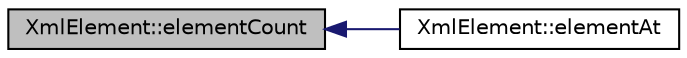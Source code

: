 digraph "XmlElement::elementCount"
{
  edge [fontname="Helvetica",fontsize="10",labelfontname="Helvetica",labelfontsize="10"];
  node [fontname="Helvetica",fontsize="10",shape=record];
  rankdir="LR";
  Node1 [label="XmlElement::elementCount",height=0.2,width=0.4,color="black", fillcolor="grey75", style="filled", fontcolor="black"];
  Node1 -> Node2 [dir="back",color="midnightblue",fontsize="10",style="solid",fontname="Helvetica"];
  Node2 [label="XmlElement::elementAt",height=0.2,width=0.4,color="black", fillcolor="white", style="filled",URL="$class_xml_element.html#a083d56e5d6e8ef4f4ed462b3206b3af2",tooltip="Returns the child element at the specified index. "];
}
